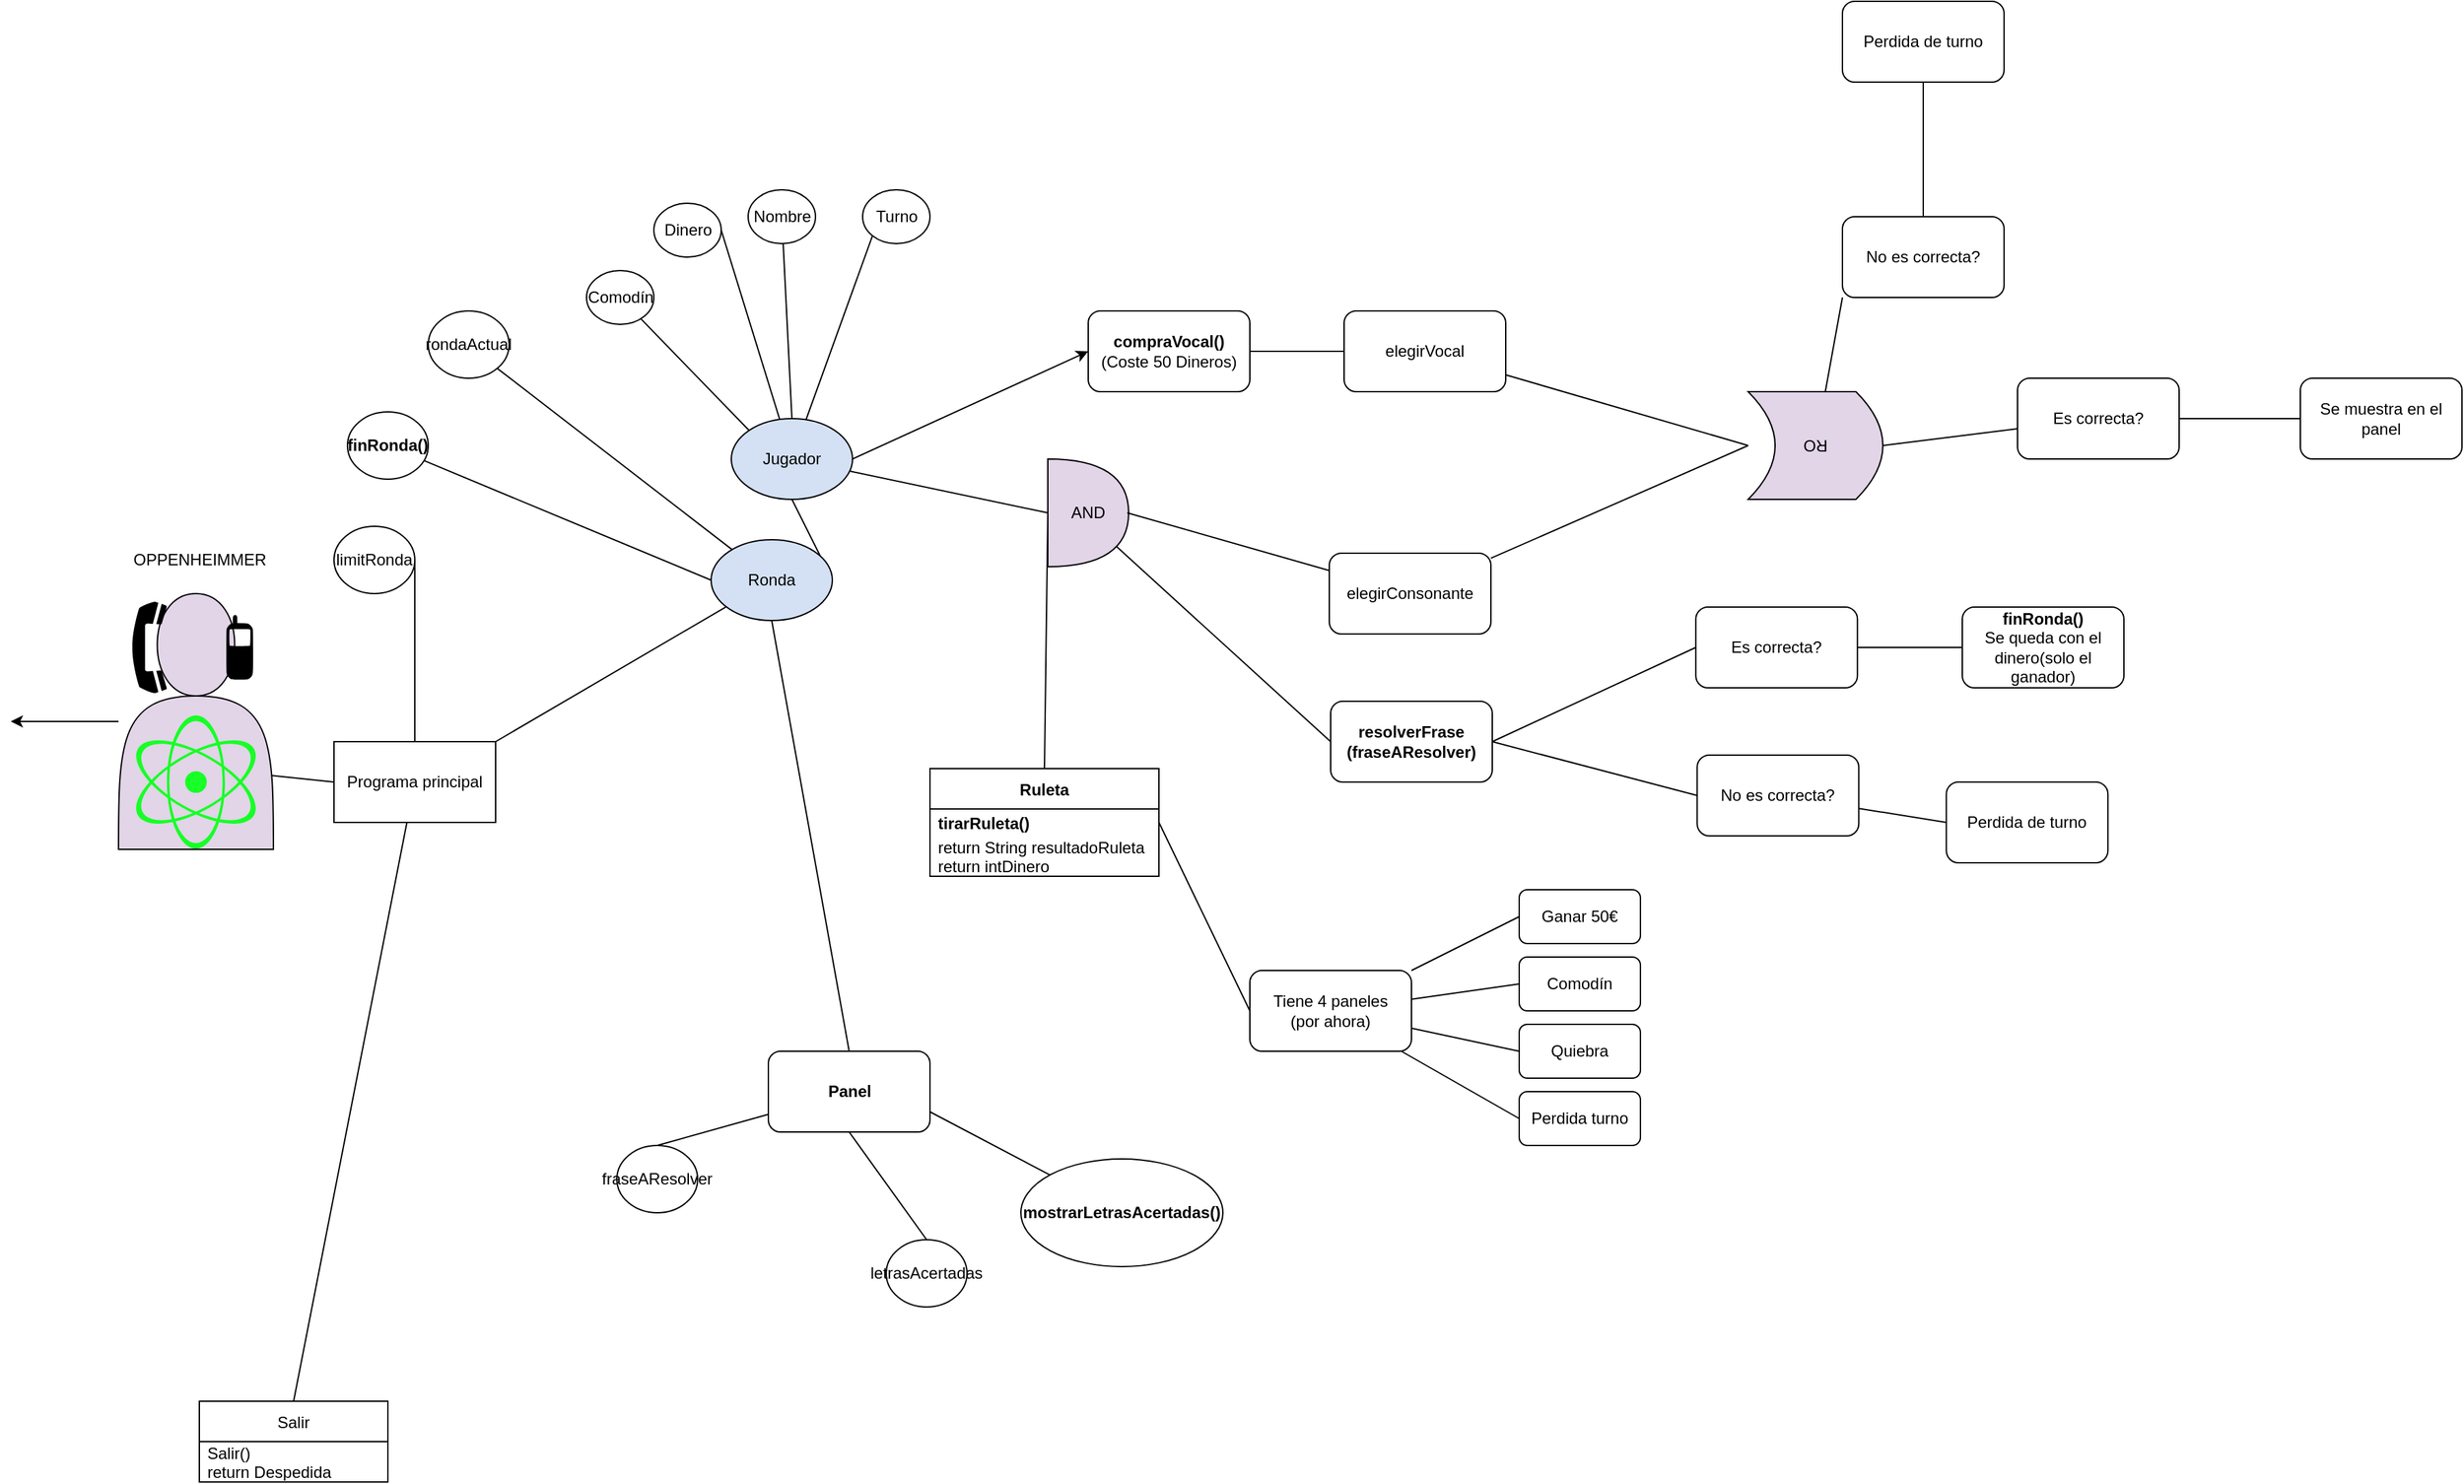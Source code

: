 <mxfile version="20.7.4" type="device"><diagram id="k0oU-4qwfNHXqKNw-vbr" name="Página-1"><mxGraphModel dx="1363" dy="12949" grid="1" gridSize="10" guides="1" tooltips="1" connect="1" arrows="1" fold="1" page="1" pageScale="1" pageWidth="12000" pageHeight="12000" math="0" shadow="0"><root><mxCell id="0"/><mxCell id="1" parent="0"/><mxCell id="8n51Emu_OmfP5lo69zwY-19" style="edgeStyle=none;rounded=0;orthogonalLoop=1;jettySize=auto;html=1;entryX=0;entryY=0.5;entryDx=0;entryDy=0;endArrow=none;endFill=0;" parent="1" source="8n51Emu_OmfP5lo69zwY-1" target="8n51Emu_OmfP5lo69zwY-2" edge="1"><mxGeometry relative="1" as="geometry"/></mxCell><mxCell id="8n51Emu_OmfP5lo69zwY-1" value="Actor" style="shape=umlActor;verticalLabelPosition=bottom;verticalAlign=top;html=1;outlineConnect=0;" parent="1" vertex="1"><mxGeometry x="140" y="270" width="30" height="60" as="geometry"/></mxCell><mxCell id="8n51Emu_OmfP5lo69zwY-61" style="edgeStyle=none;rounded=0;orthogonalLoop=1;jettySize=auto;html=1;entryX=0.5;entryY=0;entryDx=0;entryDy=0;endArrow=none;endFill=0;" parent="1" source="8n51Emu_OmfP5lo69zwY-2" target="8n51Emu_OmfP5lo69zwY-33" edge="1"><mxGeometry relative="1" as="geometry"/></mxCell><mxCell id="8n51Emu_OmfP5lo69zwY-2" value="Programa principal" style="rounded=0;whiteSpace=wrap;html=1;" parent="1" vertex="1"><mxGeometry x="250" y="280" width="120" height="60" as="geometry"/></mxCell><mxCell id="8n51Emu_OmfP5lo69zwY-15" style="edgeStyle=none;rounded=0;orthogonalLoop=1;jettySize=auto;html=1;entryX=1;entryY=0.5;entryDx=0;entryDy=0;endArrow=none;endFill=0;" parent="1" source="8n51Emu_OmfP5lo69zwY-4" target="8n51Emu_OmfP5lo69zwY-14" edge="1"><mxGeometry relative="1" as="geometry"/></mxCell><mxCell id="8n51Emu_OmfP5lo69zwY-21" style="edgeStyle=none;rounded=0;orthogonalLoop=1;jettySize=auto;html=1;entryX=0;entryY=0.5;entryDx=0;entryDy=0;entryPerimeter=0;endArrow=none;endFill=0;" parent="1" source="8n51Emu_OmfP5lo69zwY-4" target="8n51Emu_OmfP5lo69zwY-20" edge="1"><mxGeometry relative="1" as="geometry"/></mxCell><mxCell id="8n51Emu_OmfP5lo69zwY-44" style="edgeStyle=none;rounded=0;orthogonalLoop=1;jettySize=auto;html=1;entryX=0;entryY=1;entryDx=0;entryDy=0;endArrow=none;endFill=0;" parent="1" source="8n51Emu_OmfP5lo69zwY-4" target="8n51Emu_OmfP5lo69zwY-43" edge="1"><mxGeometry relative="1" as="geometry"/></mxCell><mxCell id="8n51Emu_OmfP5lo69zwY-4" value="Jugador" style="ellipse;whiteSpace=wrap;html=1;fillColor=#D4E1F5;" parent="1" vertex="1"><mxGeometry x="545" y="40" width="90" height="60" as="geometry"/></mxCell><mxCell id="8n51Emu_OmfP5lo69zwY-13" style="edgeStyle=none;rounded=0;orthogonalLoop=1;jettySize=auto;html=1;entryX=0.5;entryY=1;entryDx=0;entryDy=0;endArrow=none;endFill=0;exitX=1;exitY=0.5;exitDx=0;exitDy=0;" parent="1" source="8n51Emu_OmfP5lo69zwY-69" target="8n51Emu_OmfP5lo69zwY-4" edge="1"><mxGeometry relative="1" as="geometry"/></mxCell><mxCell id="8n51Emu_OmfP5lo69zwY-93" style="edgeStyle=none;rounded=0;orthogonalLoop=1;jettySize=auto;html=1;entryX=0.5;entryY=0;entryDx=0;entryDy=0;endArrow=none;endFill=0;exitX=0.5;exitY=1;exitDx=0;exitDy=0;" parent="1" source="8n51Emu_OmfP5lo69zwY-69" target="8n51Emu_OmfP5lo69zwY-92" edge="1"><mxGeometry relative="1" as="geometry"/></mxCell><mxCell id="8n51Emu_OmfP5lo69zwY-9" style="rounded=0;orthogonalLoop=1;jettySize=auto;html=1;entryX=0;entryY=0.5;entryDx=0;entryDy=0;exitX=1;exitY=0.5;exitDx=0;exitDy=0;" parent="1" source="8n51Emu_OmfP5lo69zwY-4" target="8n51Emu_OmfP5lo69zwY-12" edge="1"><mxGeometry relative="1" as="geometry"><mxPoint x="780" y="205" as="targetPoint"/></mxGeometry></mxCell><mxCell id="8n51Emu_OmfP5lo69zwY-12" value="&lt;b&gt;compraVocal()&lt;br&gt;&lt;/b&gt;(Coste 50 Dineros)" style="rounded=1;whiteSpace=wrap;html=1;" parent="1" vertex="1"><mxGeometry x="810" y="-40" width="120" height="60" as="geometry"/></mxCell><mxCell id="8n51Emu_OmfP5lo69zwY-14" value="Dinero" style="ellipse;whiteSpace=wrap;html=1;" parent="1" vertex="1"><mxGeometry x="487.5" y="-120" width="50" height="40" as="geometry"/></mxCell><mxCell id="8n51Emu_OmfP5lo69zwY-17" style="edgeStyle=none;rounded=0;orthogonalLoop=1;jettySize=auto;html=1;entryX=0.5;entryY=0;entryDx=0;entryDy=0;endArrow=none;endFill=0;" parent="1" source="8n51Emu_OmfP5lo69zwY-16" target="8n51Emu_OmfP5lo69zwY-4" edge="1"><mxGeometry relative="1" as="geometry"/></mxCell><mxCell id="8n51Emu_OmfP5lo69zwY-16" value="Nombre" style="ellipse;whiteSpace=wrap;html=1;" parent="1" vertex="1"><mxGeometry x="557.5" y="-130" width="50" height="40" as="geometry"/></mxCell><mxCell id="8n51Emu_OmfP5lo69zwY-24" style="edgeStyle=none;rounded=0;orthogonalLoop=1;jettySize=auto;html=1;entryX=0;entryY=0.5;entryDx=0;entryDy=0;endArrow=none;endFill=0;exitX=0.85;exitY=0.813;exitDx=0;exitDy=0;exitPerimeter=0;" parent="1" source="8n51Emu_OmfP5lo69zwY-20" target="8n51Emu_OmfP5lo69zwY-23" edge="1"><mxGeometry relative="1" as="geometry"/></mxCell><mxCell id="8n51Emu_OmfP5lo69zwY-20" value="AND" style="shape=or;whiteSpace=wrap;html=1;fillColor=#E1D5E7;" parent="1" vertex="1"><mxGeometry x="780" y="70" width="60" height="80" as="geometry"/></mxCell><mxCell id="8n51Emu_OmfP5lo69zwY-49" style="edgeStyle=none;rounded=0;orthogonalLoop=1;jettySize=auto;html=1;entryX=0;entryY=0.5;entryDx=0;entryDy=0;endArrow=none;endFill=0;exitX=1;exitY=0.5;exitDx=0;exitDy=0;" parent="1" source="8n51Emu_OmfP5lo69zwY-23" target="8n51Emu_OmfP5lo69zwY-46" edge="1"><mxGeometry relative="1" as="geometry"><mxPoint x="1139.997" y="250" as="sourcePoint"/></mxGeometry></mxCell><mxCell id="8n51Emu_OmfP5lo69zwY-53" style="edgeStyle=none;rounded=0;orthogonalLoop=1;jettySize=auto;html=1;entryX=0;entryY=0.5;entryDx=0;entryDy=0;endArrow=none;endFill=0;exitX=1;exitY=0.5;exitDx=0;exitDy=0;" parent="1" source="8n51Emu_OmfP5lo69zwY-23" target="8n51Emu_OmfP5lo69zwY-51" edge="1"><mxGeometry relative="1" as="geometry"><mxPoint x="1187.14" y="215.556" as="sourcePoint"/></mxGeometry></mxCell><mxCell id="8n51Emu_OmfP5lo69zwY-23" value="&lt;b&gt;resolverFrase&lt;br&gt;(fraseAResolver)&lt;/b&gt;" style="rounded=1;whiteSpace=wrap;html=1;" parent="1" vertex="1"><mxGeometry x="990" y="250" width="120" height="60" as="geometry"/></mxCell><mxCell id="8n51Emu_OmfP5lo69zwY-38" style="edgeStyle=none;rounded=0;orthogonalLoop=1;jettySize=auto;html=1;endArrow=none;endFill=0;entryX=1;entryY=0.5;entryDx=0;entryDy=0;" parent="1" source="8n51Emu_OmfP5lo69zwY-26" target="8n51Emu_OmfP5lo69zwY-35" edge="1"><mxGeometry relative="1" as="geometry"><mxPoint x="1290" y="60.0" as="targetPoint"/></mxGeometry></mxCell><mxCell id="8n51Emu_OmfP5lo69zwY-26" value="elegirVocal" style="rounded=1;whiteSpace=wrap;html=1;" parent="1" vertex="1"><mxGeometry x="1000" y="-40" width="120" height="60" as="geometry"/></mxCell><mxCell id="8n51Emu_OmfP5lo69zwY-28" style="edgeStyle=none;rounded=0;orthogonalLoop=1;jettySize=auto;html=1;entryX=1;entryY=0.5;entryDx=0;entryDy=0;entryPerimeter=0;endArrow=none;endFill=0;" parent="1" source="8n51Emu_OmfP5lo69zwY-27" edge="1"><mxGeometry relative="1" as="geometry"><mxPoint x="839" y="110" as="targetPoint"/></mxGeometry></mxCell><mxCell id="8n51Emu_OmfP5lo69zwY-37" style="edgeStyle=none;rounded=0;orthogonalLoop=1;jettySize=auto;html=1;endArrow=none;endFill=0;" parent="1" source="8n51Emu_OmfP5lo69zwY-27" edge="1"><mxGeometry relative="1" as="geometry"><mxPoint x="1300" y="60.0" as="targetPoint"/></mxGeometry></mxCell><mxCell id="8n51Emu_OmfP5lo69zwY-27" value="elegirConsonante" style="rounded=1;whiteSpace=wrap;html=1;" parent="1" vertex="1"><mxGeometry x="989" y="140" width="120" height="60" as="geometry"/></mxCell><mxCell id="8n51Emu_OmfP5lo69zwY-32" style="edgeStyle=none;rounded=0;orthogonalLoop=1;jettySize=auto;html=1;entryX=0;entryY=0.5;entryDx=0;entryDy=0;endArrow=none;endFill=0;exitX=1;exitY=0.5;exitDx=0;exitDy=0;" parent="1" source="8n51Emu_OmfP5lo69zwY-12" target="8n51Emu_OmfP5lo69zwY-26" edge="1"><mxGeometry relative="1" as="geometry"><mxPoint x="1070" y="16.667" as="sourcePoint"/></mxGeometry></mxCell><mxCell id="8n51Emu_OmfP5lo69zwY-33" value="Salir" style="swimlane;fontStyle=0;childLayout=stackLayout;horizontal=1;startSize=30;horizontalStack=0;resizeParent=1;resizeParentMax=0;resizeLast=0;collapsible=1;marginBottom=0;" parent="1" vertex="1"><mxGeometry x="150" y="770" width="140" height="60" as="geometry"/></mxCell><mxCell id="8n51Emu_OmfP5lo69zwY-34" value="Salir()&#10;return Despedida" style="text;strokeColor=none;fillColor=none;align=left;verticalAlign=middle;spacingLeft=4;spacingRight=4;overflow=hidden;points=[[0,0.5],[1,0.5]];portConstraint=eastwest;rotatable=0;" parent="8n51Emu_OmfP5lo69zwY-33" vertex="1"><mxGeometry y="30" width="140" height="30" as="geometry"/></mxCell><mxCell id="8n51Emu_OmfP5lo69zwY-40" style="edgeStyle=none;rounded=0;orthogonalLoop=1;jettySize=auto;html=1;entryX=0;entryY=1;entryDx=0;entryDy=0;endArrow=none;endFill=0;" parent="1" source="8n51Emu_OmfP5lo69zwY-35" target="8n51Emu_OmfP5lo69zwY-39" edge="1"><mxGeometry relative="1" as="geometry"/></mxCell><mxCell id="8n51Emu_OmfP5lo69zwY-35" value="RO" style="shape=dataStorage;whiteSpace=wrap;html=1;fixedSize=1;fillColor=#E1D5E7;rotation=-180;" parent="1" vertex="1"><mxGeometry x="1300" y="20" width="100" height="80" as="geometry"/></mxCell><mxCell id="8n51Emu_OmfP5lo69zwY-41" style="edgeStyle=none;rounded=0;orthogonalLoop=1;jettySize=auto;html=1;endArrow=none;endFill=0;" parent="1" source="8n51Emu_OmfP5lo69zwY-39" edge="1"><mxGeometry relative="1" as="geometry"><mxPoint x="1430" y="-210.0" as="targetPoint"/></mxGeometry></mxCell><mxCell id="8n51Emu_OmfP5lo69zwY-39" value="No es correcta?" style="rounded=1;whiteSpace=wrap;html=1;" parent="1" vertex="1"><mxGeometry x="1370" y="-110" width="120" height="60" as="geometry"/></mxCell><mxCell id="8n51Emu_OmfP5lo69zwY-42" value="Perdida de turno" style="rounded=1;whiteSpace=wrap;html=1;" parent="1" vertex="1"><mxGeometry x="1370" y="-270" width="120" height="60" as="geometry"/></mxCell><mxCell id="8n51Emu_OmfP5lo69zwY-43" value="Turno" style="ellipse;whiteSpace=wrap;html=1;" parent="1" vertex="1"><mxGeometry x="642.5" y="-130" width="50" height="40" as="geometry"/></mxCell><mxCell id="8n51Emu_OmfP5lo69zwY-48" style="edgeStyle=none;rounded=0;orthogonalLoop=1;jettySize=auto;html=1;entryX=0;entryY=0.5;entryDx=0;entryDy=0;endArrow=none;endFill=0;" parent="1" source="8n51Emu_OmfP5lo69zwY-46" target="8n51Emu_OmfP5lo69zwY-47" edge="1"><mxGeometry relative="1" as="geometry"/></mxCell><mxCell id="8n51Emu_OmfP5lo69zwY-46" value="No es correcta?" style="rounded=1;whiteSpace=wrap;html=1;" parent="1" vertex="1"><mxGeometry x="1262.14" y="290" width="120" height="60" as="geometry"/></mxCell><mxCell id="8n51Emu_OmfP5lo69zwY-47" value="Perdida de turno" style="rounded=1;whiteSpace=wrap;html=1;" parent="1" vertex="1"><mxGeometry x="1447.14" y="310" width="120" height="60" as="geometry"/></mxCell><mxCell id="8n51Emu_OmfP5lo69zwY-50" style="edgeStyle=none;rounded=0;orthogonalLoop=1;jettySize=auto;html=1;entryX=0;entryY=0.5;entryDx=0;entryDy=0;endArrow=none;endFill=0;" parent="1" source="8n51Emu_OmfP5lo69zwY-51" target="8n51Emu_OmfP5lo69zwY-52" edge="1"><mxGeometry relative="1" as="geometry"/></mxCell><mxCell id="8n51Emu_OmfP5lo69zwY-51" value="Es correcta?" style="rounded=1;whiteSpace=wrap;html=1;" parent="1" vertex="1"><mxGeometry x="1261.14" y="180" width="120" height="60" as="geometry"/></mxCell><mxCell id="8n51Emu_OmfP5lo69zwY-52" value="&lt;b&gt;finRonda()&lt;/b&gt;&lt;br&gt;Se queda con el dinero(solo el ganador)" style="rounded=1;whiteSpace=wrap;html=1;" parent="1" vertex="1"><mxGeometry x="1459" y="180" width="120" height="60" as="geometry"/></mxCell><mxCell id="8n51Emu_OmfP5lo69zwY-58" style="edgeStyle=none;rounded=0;orthogonalLoop=1;jettySize=auto;html=1;entryX=0;entryY=0.5;entryDx=0;entryDy=0;endArrow=none;endFill=0;" parent="1" source="8n51Emu_OmfP5lo69zwY-56" target="8n51Emu_OmfP5lo69zwY-57" edge="1"><mxGeometry relative="1" as="geometry"/></mxCell><mxCell id="8n51Emu_OmfP5lo69zwY-59" style="edgeStyle=none;rounded=0;orthogonalLoop=1;jettySize=auto;html=1;entryX=0;entryY=0.5;entryDx=0;entryDy=0;endArrow=none;endFill=0;" parent="1" source="8n51Emu_OmfP5lo69zwY-56" target="8n51Emu_OmfP5lo69zwY-35" edge="1"><mxGeometry relative="1" as="geometry"/></mxCell><mxCell id="8n51Emu_OmfP5lo69zwY-56" value="Es correcta?" style="rounded=1;whiteSpace=wrap;html=1;" parent="1" vertex="1"><mxGeometry x="1500" y="10" width="120" height="60" as="geometry"/></mxCell><mxCell id="8n51Emu_OmfP5lo69zwY-57" value="Se muestra en el panel" style="rounded=1;whiteSpace=wrap;html=1;" parent="1" vertex="1"><mxGeometry x="1710" y="10" width="120" height="60" as="geometry"/></mxCell><mxCell id="8n51Emu_OmfP5lo69zwY-62" value="" style="shape=actor;whiteSpace=wrap;html=1;fillColor=#E1D5E7;" parent="1" vertex="1"><mxGeometry x="90" y="170" width="115" height="190" as="geometry"/></mxCell><mxCell id="8n51Emu_OmfP5lo69zwY-72" style="edgeStyle=none;rounded=0;orthogonalLoop=1;jettySize=auto;html=1;entryX=1;entryY=0.5;entryDx=0;entryDy=0;endArrow=none;endFill=0;exitX=0.5;exitY=0;exitDx=0;exitDy=0;" parent="1" source="8n51Emu_OmfP5lo69zwY-2" target="8n51Emu_OmfP5lo69zwY-70" edge="1"><mxGeometry relative="1" as="geometry"><mxPoint x="350" y="215" as="sourcePoint"/></mxGeometry></mxCell><mxCell id="8n51Emu_OmfP5lo69zwY-73" style="edgeStyle=none;rounded=0;orthogonalLoop=1;jettySize=auto;html=1;entryX=1;entryY=1;entryDx=0;entryDy=0;endArrow=none;endFill=0;" parent="1" source="8n51Emu_OmfP5lo69zwY-69" target="8n51Emu_OmfP5lo69zwY-71" edge="1"><mxGeometry relative="1" as="geometry"/></mxCell><mxCell id="8n51Emu_OmfP5lo69zwY-74" style="edgeStyle=none;rounded=0;orthogonalLoop=1;jettySize=auto;html=1;entryX=1;entryY=0;entryDx=0;entryDy=0;endArrow=none;endFill=0;" parent="1" source="8n51Emu_OmfP5lo69zwY-69" target="8n51Emu_OmfP5lo69zwY-2" edge="1"><mxGeometry relative="1" as="geometry"><mxPoint x="520" y="200" as="targetPoint"/></mxGeometry></mxCell><mxCell id="8n51Emu_OmfP5lo69zwY-69" value="Ronda" style="ellipse;whiteSpace=wrap;html=1;fillColor=#D4E1F5;" parent="1" vertex="1"><mxGeometry x="530" y="130" width="90" height="60" as="geometry"/></mxCell><mxCell id="8n51Emu_OmfP5lo69zwY-70" value="limitRonda" style="ellipse;whiteSpace=wrap;html=1;" parent="1" vertex="1"><mxGeometry x="250" y="120" width="60" height="50" as="geometry"/></mxCell><mxCell id="8n51Emu_OmfP5lo69zwY-71" value="rondaActual" style="ellipse;whiteSpace=wrap;html=1;" parent="1" vertex="1"><mxGeometry x="320" y="-40" width="60" height="50" as="geometry"/></mxCell><mxCell id="8n51Emu_OmfP5lo69zwY-76" value="Ruleta" style="swimlane;fontStyle=1;childLayout=stackLayout;horizontal=1;startSize=30;horizontalStack=0;resizeParent=1;resizeParentMax=0;resizeLast=0;collapsible=1;marginBottom=0;" parent="1" vertex="1"><mxGeometry x="692.5" y="300" width="170" height="80" as="geometry"><mxRectangle x="520" y="160" width="120" height="30" as="alternateBounds"/></mxGeometry></mxCell><mxCell id="8n51Emu_OmfP5lo69zwY-77" value="tirarRuleta()" style="text;strokeColor=none;fillColor=none;align=left;verticalAlign=middle;spacingLeft=4;spacingRight=4;overflow=hidden;points=[[0,0.5],[1,0.5]];portConstraint=eastwest;rotatable=0;fontStyle=1" parent="8n51Emu_OmfP5lo69zwY-76" vertex="1"><mxGeometry y="30" width="170" height="20" as="geometry"/></mxCell><mxCell id="8n51Emu_OmfP5lo69zwY-78" value="return String resultadoRuleta&#10;return intDinero" style="text;strokeColor=none;fillColor=none;align=left;verticalAlign=middle;spacingLeft=4;spacingRight=4;overflow=hidden;points=[[0,0.5],[1,0.5]];portConstraint=eastwest;rotatable=0;" parent="8n51Emu_OmfP5lo69zwY-76" vertex="1"><mxGeometry y="50" width="170" height="30" as="geometry"/></mxCell><mxCell id="8n51Emu_OmfP5lo69zwY-86" style="edgeStyle=none;rounded=0;orthogonalLoop=1;jettySize=auto;html=1;entryX=0;entryY=0.5;entryDx=0;entryDy=0;endArrow=none;endFill=0;" parent="1" source="8n51Emu_OmfP5lo69zwY-79" target="8n51Emu_OmfP5lo69zwY-82" edge="1"><mxGeometry relative="1" as="geometry"/></mxCell><mxCell id="8n51Emu_OmfP5lo69zwY-87" style="edgeStyle=none;rounded=0;orthogonalLoop=1;jettySize=auto;html=1;entryX=0;entryY=0.5;entryDx=0;entryDy=0;endArrow=none;endFill=0;" parent="1" source="8n51Emu_OmfP5lo69zwY-79" target="8n51Emu_OmfP5lo69zwY-83" edge="1"><mxGeometry relative="1" as="geometry"/></mxCell><mxCell id="8n51Emu_OmfP5lo69zwY-88" style="edgeStyle=none;rounded=0;orthogonalLoop=1;jettySize=auto;html=1;entryX=0;entryY=0.5;entryDx=0;entryDy=0;endArrow=none;endFill=0;" parent="1" source="8n51Emu_OmfP5lo69zwY-79" target="8n51Emu_OmfP5lo69zwY-84" edge="1"><mxGeometry relative="1" as="geometry"/></mxCell><mxCell id="8n51Emu_OmfP5lo69zwY-89" style="edgeStyle=none;rounded=0;orthogonalLoop=1;jettySize=auto;html=1;entryX=0;entryY=0.5;entryDx=0;entryDy=0;endArrow=none;endFill=0;" parent="1" source="8n51Emu_OmfP5lo69zwY-79" target="8n51Emu_OmfP5lo69zwY-85" edge="1"><mxGeometry relative="1" as="geometry"/></mxCell><mxCell id="8n51Emu_OmfP5lo69zwY-79" value="Tiene 4 paneles&lt;br&gt;(por ahora)" style="rounded=1;whiteSpace=wrap;html=1;" parent="1" vertex="1"><mxGeometry x="930" y="450" width="120" height="60" as="geometry"/></mxCell><mxCell id="8n51Emu_OmfP5lo69zwY-80" style="edgeStyle=none;rounded=0;orthogonalLoop=1;jettySize=auto;html=1;entryX=0;entryY=0.5;entryDx=0;entryDy=0;endArrow=none;endFill=0;exitX=1;exitY=0.5;exitDx=0;exitDy=0;" parent="1" source="8n51Emu_OmfP5lo69zwY-77" target="8n51Emu_OmfP5lo69zwY-79" edge="1"><mxGeometry relative="1" as="geometry"/></mxCell><mxCell id="8n51Emu_OmfP5lo69zwY-81" style="edgeStyle=none;rounded=0;orthogonalLoop=1;jettySize=auto;html=1;entryX=0;entryY=0.5;entryDx=0;entryDy=0;entryPerimeter=0;endArrow=none;endFill=0;exitX=0.5;exitY=0;exitDx=0;exitDy=0;" parent="1" source="8n51Emu_OmfP5lo69zwY-76" target="8n51Emu_OmfP5lo69zwY-20" edge="1"><mxGeometry relative="1" as="geometry"/></mxCell><mxCell id="8n51Emu_OmfP5lo69zwY-82" value="Ganar 50€" style="rounded=1;whiteSpace=wrap;html=1;" parent="1" vertex="1"><mxGeometry x="1130" y="390" width="90" height="40" as="geometry"/></mxCell><mxCell id="8n51Emu_OmfP5lo69zwY-83" value="Comodín" style="rounded=1;whiteSpace=wrap;html=1;" parent="1" vertex="1"><mxGeometry x="1130" y="440" width="90" height="40" as="geometry"/></mxCell><mxCell id="8n51Emu_OmfP5lo69zwY-84" value="Quiebra" style="rounded=1;whiteSpace=wrap;html=1;" parent="1" vertex="1"><mxGeometry x="1130" y="490" width="90" height="40" as="geometry"/></mxCell><mxCell id="8n51Emu_OmfP5lo69zwY-85" value="Perdida turno" style="rounded=1;whiteSpace=wrap;html=1;" parent="1" vertex="1"><mxGeometry x="1130" y="540" width="90" height="40" as="geometry"/></mxCell><mxCell id="8n51Emu_OmfP5lo69zwY-91" style="edgeStyle=none;rounded=0;orthogonalLoop=1;jettySize=auto;html=1;entryX=0;entryY=0;entryDx=0;entryDy=0;endArrow=none;endFill=0;" parent="1" source="8n51Emu_OmfP5lo69zwY-90" target="8n51Emu_OmfP5lo69zwY-4" edge="1"><mxGeometry relative="1" as="geometry"/></mxCell><mxCell id="8n51Emu_OmfP5lo69zwY-90" value="Comodín" style="ellipse;whiteSpace=wrap;html=1;" parent="1" vertex="1"><mxGeometry x="437.5" y="-70" width="50" height="40" as="geometry"/></mxCell><mxCell id="8n51Emu_OmfP5lo69zwY-95" style="edgeStyle=none;rounded=0;orthogonalLoop=1;jettySize=auto;html=1;entryX=0.5;entryY=0;entryDx=0;entryDy=0;endArrow=none;endFill=0;" parent="1" source="8n51Emu_OmfP5lo69zwY-92" target="8n51Emu_OmfP5lo69zwY-94" edge="1"><mxGeometry relative="1" as="geometry"/></mxCell><mxCell id="8n51Emu_OmfP5lo69zwY-92" value="&lt;b&gt;Panel&lt;/b&gt;" style="rounded=1;whiteSpace=wrap;html=1;" parent="1" vertex="1"><mxGeometry x="572.5" y="510" width="120" height="60" as="geometry"/></mxCell><mxCell id="8n51Emu_OmfP5lo69zwY-97" style="edgeStyle=none;rounded=0;orthogonalLoop=1;jettySize=auto;html=1;entryX=0.5;entryY=0;entryDx=0;entryDy=0;endArrow=none;endFill=0;exitX=0.5;exitY=1;exitDx=0;exitDy=0;" parent="1" source="8n51Emu_OmfP5lo69zwY-92" target="8n51Emu_OmfP5lo69zwY-96" edge="1"><mxGeometry relative="1" as="geometry"/></mxCell><mxCell id="8n51Emu_OmfP5lo69zwY-94" value="fraseAResolver" style="ellipse;whiteSpace=wrap;html=1;" parent="1" vertex="1"><mxGeometry x="460" y="580" width="60" height="50" as="geometry"/></mxCell><mxCell id="8n51Emu_OmfP5lo69zwY-96" value="letrasAcertadas" style="ellipse;whiteSpace=wrap;html=1;" parent="1" vertex="1"><mxGeometry x="660" y="650" width="60" height="50" as="geometry"/></mxCell><mxCell id="8n51Emu_OmfP5lo69zwY-99" style="edgeStyle=none;rounded=0;orthogonalLoop=1;jettySize=auto;html=1;entryX=1;entryY=0.75;entryDx=0;entryDy=0;endArrow=none;endFill=0;" parent="1" source="8n51Emu_OmfP5lo69zwY-98" target="8n51Emu_OmfP5lo69zwY-92" edge="1"><mxGeometry relative="1" as="geometry"/></mxCell><mxCell id="8n51Emu_OmfP5lo69zwY-98" value="&lt;b&gt;mostrarLetrasAcertadas()&lt;/b&gt;" style="ellipse;whiteSpace=wrap;html=1;" parent="1" vertex="1"><mxGeometry x="760" y="590" width="150" height="80" as="geometry"/></mxCell><mxCell id="8n51Emu_OmfP5lo69zwY-109" style="edgeStyle=none;rounded=0;orthogonalLoop=1;jettySize=auto;html=1;entryX=0;entryY=0.5;entryDx=0;entryDy=0;endArrow=none;endFill=0;" parent="1" source="8n51Emu_OmfP5lo69zwY-108" target="8n51Emu_OmfP5lo69zwY-69" edge="1"><mxGeometry relative="1" as="geometry"/></mxCell><mxCell id="8n51Emu_OmfP5lo69zwY-108" value="&lt;b&gt;finRonda()&lt;/b&gt;" style="ellipse;whiteSpace=wrap;html=1;" parent="1" vertex="1"><mxGeometry x="260" y="35" width="60" height="50" as="geometry"/></mxCell><mxCell id="wgJ3ti2VVgPRW5VBPuoQ-3" value="" style="shape=mxgraph.signs.tech.telephone_5;html=1;pointerEvents=1;fillColor=#000000;strokeColor=none;verticalLabelPosition=bottom;verticalAlign=top;align=center;sketch=0;" vertex="1" parent="1"><mxGeometry x="100" y="176" width="26" height="68" as="geometry"/></mxCell><mxCell id="wgJ3ti2VVgPRW5VBPuoQ-4" value="" style="shape=mxgraph.signs.tech.cell_phone;html=1;pointerEvents=1;fillColor=#000000;strokeColor=none;verticalLabelPosition=bottom;verticalAlign=top;align=center;sketch=0;" vertex="1" parent="1"><mxGeometry x="170" y="186" width="20" height="48" as="geometry"/></mxCell><mxCell id="wgJ3ti2VVgPRW5VBPuoQ-7" value="" style="edgeStyle=orthogonalEdgeStyle;rounded=0;orthogonalLoop=1;jettySize=auto;html=1;" edge="1" parent="1" source="8n51Emu_OmfP5lo69zwY-62"><mxGeometry relative="1" as="geometry"><mxPoint x="10.0" y="265" as="targetPoint"/></mxGeometry></mxCell><mxCell id="wgJ3ti2VVgPRW5VBPuoQ-8" value="" style="shape=mxgraph.signs.science.nuclear_2;html=1;pointerEvents=1;fillColor=#17FF26;strokeColor=none;verticalLabelPosition=bottom;verticalAlign=top;align=center;sketch=0;" vertex="1" parent="1"><mxGeometry x="98.5" y="260.5" width="98" height="99" as="geometry"/></mxCell><mxCell id="wgJ3ti2VVgPRW5VBPuoQ-10" value="OPPENHEIMMER" style="text;html=1;align=center;verticalAlign=middle;resizable=0;points=[];autosize=1;strokeColor=none;fillColor=none;" vertex="1" parent="1"><mxGeometry x="90" y="130" width="120" height="30" as="geometry"/></mxCell></root></mxGraphModel></diagram></mxfile>
